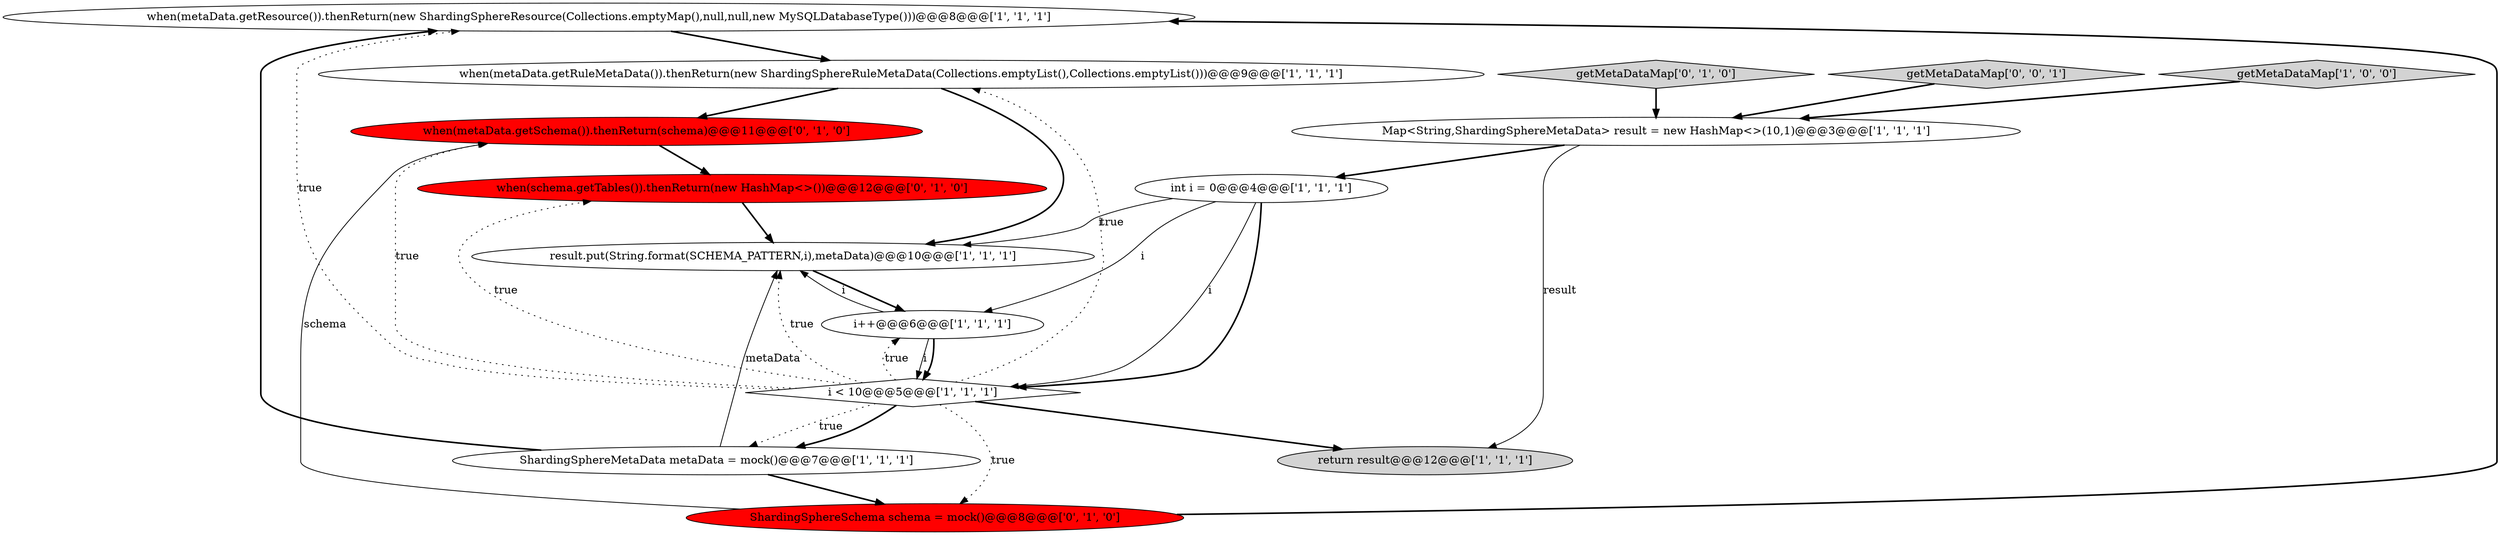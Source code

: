 digraph {
9 [style = filled, label = "when(metaData.getResource()).thenReturn(new ShardingSphereResource(Collections.emptyMap(),null,null,new MySQLDatabaseType()))@@@8@@@['1', '1', '1']", fillcolor = white, shape = ellipse image = "AAA0AAABBB1BBB"];
10 [style = filled, label = "when(metaData.getSchema()).thenReturn(schema)@@@11@@@['0', '1', '0']", fillcolor = red, shape = ellipse image = "AAA1AAABBB2BBB"];
11 [style = filled, label = "getMetaDataMap['0', '1', '0']", fillcolor = lightgray, shape = diamond image = "AAA0AAABBB2BBB"];
3 [style = filled, label = "Map<String,ShardingSphereMetaData> result = new HashMap<>(10,1)@@@3@@@['1', '1', '1']", fillcolor = white, shape = ellipse image = "AAA0AAABBB1BBB"];
0 [style = filled, label = "int i = 0@@@4@@@['1', '1', '1']", fillcolor = white, shape = ellipse image = "AAA0AAABBB1BBB"];
4 [style = filled, label = "result.put(String.format(SCHEMA_PATTERN,i),metaData)@@@10@@@['1', '1', '1']", fillcolor = white, shape = ellipse image = "AAA0AAABBB1BBB"];
2 [style = filled, label = "i < 10@@@5@@@['1', '1', '1']", fillcolor = white, shape = diamond image = "AAA0AAABBB1BBB"];
8 [style = filled, label = "i++@@@6@@@['1', '1', '1']", fillcolor = white, shape = ellipse image = "AAA0AAABBB1BBB"];
5 [style = filled, label = "return result@@@12@@@['1', '1', '1']", fillcolor = lightgray, shape = ellipse image = "AAA0AAABBB1BBB"];
1 [style = filled, label = "ShardingSphereMetaData metaData = mock()@@@7@@@['1', '1', '1']", fillcolor = white, shape = ellipse image = "AAA0AAABBB1BBB"];
13 [style = filled, label = "when(schema.getTables()).thenReturn(new HashMap<>())@@@12@@@['0', '1', '0']", fillcolor = red, shape = ellipse image = "AAA1AAABBB2BBB"];
14 [style = filled, label = "getMetaDataMap['0', '0', '1']", fillcolor = lightgray, shape = diamond image = "AAA0AAABBB3BBB"];
12 [style = filled, label = "ShardingSphereSchema schema = mock()@@@8@@@['0', '1', '0']", fillcolor = red, shape = ellipse image = "AAA1AAABBB2BBB"];
7 [style = filled, label = "getMetaDataMap['1', '0', '0']", fillcolor = lightgray, shape = diamond image = "AAA0AAABBB1BBB"];
6 [style = filled, label = "when(metaData.getRuleMetaData()).thenReturn(new ShardingSphereRuleMetaData(Collections.emptyList(),Collections.emptyList()))@@@9@@@['1', '1', '1']", fillcolor = white, shape = ellipse image = "AAA0AAABBB1BBB"];
2->10 [style = dotted, label="true"];
14->3 [style = bold, label=""];
12->10 [style = solid, label="schema"];
2->8 [style = dotted, label="true"];
2->1 [style = bold, label=""];
0->2 [style = bold, label=""];
0->4 [style = solid, label="i"];
12->9 [style = bold, label=""];
7->3 [style = bold, label=""];
1->9 [style = bold, label=""];
3->0 [style = bold, label=""];
9->6 [style = bold, label=""];
6->4 [style = bold, label=""];
2->9 [style = dotted, label="true"];
8->2 [style = bold, label=""];
10->13 [style = bold, label=""];
11->3 [style = bold, label=""];
2->6 [style = dotted, label="true"];
2->1 [style = dotted, label="true"];
6->10 [style = bold, label=""];
2->4 [style = dotted, label="true"];
0->8 [style = solid, label="i"];
1->12 [style = bold, label=""];
2->12 [style = dotted, label="true"];
8->2 [style = solid, label="i"];
4->8 [style = bold, label=""];
1->4 [style = solid, label="metaData"];
8->4 [style = solid, label="i"];
2->13 [style = dotted, label="true"];
3->5 [style = solid, label="result"];
2->5 [style = bold, label=""];
13->4 [style = bold, label=""];
0->2 [style = solid, label="i"];
}

